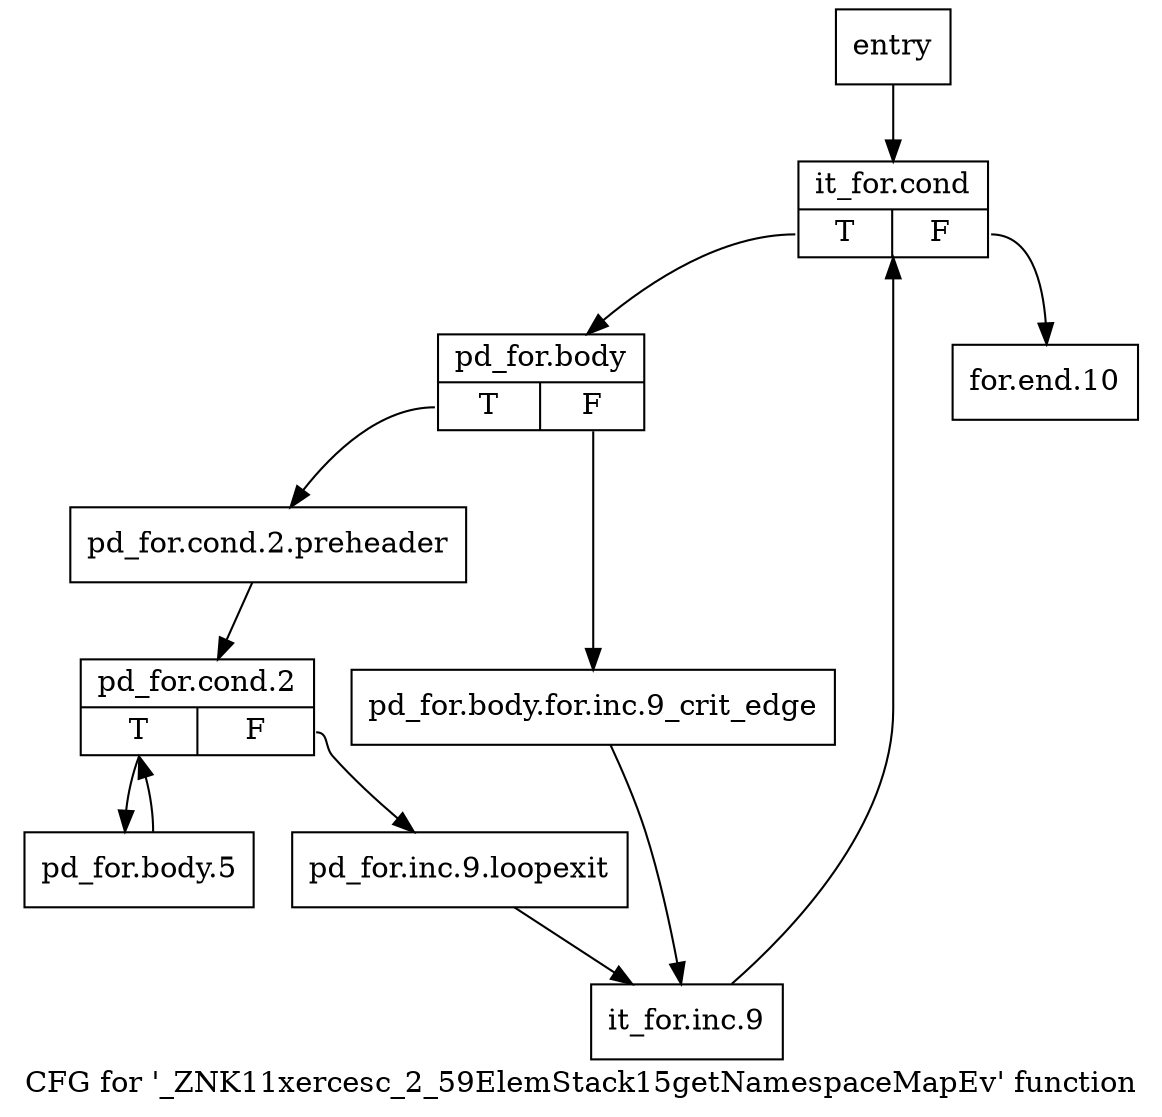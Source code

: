 digraph "CFG for '_ZNK11xercesc_2_59ElemStack15getNamespaceMapEv' function" {
	label="CFG for '_ZNK11xercesc_2_59ElemStack15getNamespaceMapEv' function";

	Node0x35012d0 [shape=record,label="{entry}"];
	Node0x35012d0 -> Node0x3501320;
	Node0x3501320 [shape=record,label="{it_for.cond|{<s0>T|<s1>F}}"];
	Node0x3501320:s0 -> Node0x3501370;
	Node0x3501320:s1 -> Node0x35015a0;
	Node0x3501370 [shape=record,label="{pd_for.body|{<s0>T|<s1>F}}"];
	Node0x3501370:s0 -> Node0x3501410;
	Node0x3501370:s1 -> Node0x35013c0;
	Node0x35013c0 [shape=record,label="{pd_for.body.for.inc.9_crit_edge}"];
	Node0x35013c0 -> Node0x3501550;
	Node0x3501410 [shape=record,label="{pd_for.cond.2.preheader}"];
	Node0x3501410 -> Node0x3501460;
	Node0x3501460 [shape=record,label="{pd_for.cond.2|{<s0>T|<s1>F}}"];
	Node0x3501460:s0 -> Node0x35014b0;
	Node0x3501460:s1 -> Node0x3501500;
	Node0x35014b0 [shape=record,label="{pd_for.body.5}"];
	Node0x35014b0 -> Node0x3501460;
	Node0x3501500 [shape=record,label="{pd_for.inc.9.loopexit}"];
	Node0x3501500 -> Node0x3501550;
	Node0x3501550 [shape=record,label="{it_for.inc.9}"];
	Node0x3501550 -> Node0x3501320;
	Node0x35015a0 [shape=record,label="{for.end.10}"];
}

